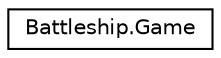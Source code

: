 digraph "Graphical Class Hierarchy"
{
 // INTERACTIVE_SVG=YES
 // LATEX_PDF_SIZE
  edge [fontname="Helvetica",fontsize="10",labelfontname="Helvetica",labelfontsize="10"];
  node [fontname="Helvetica",fontsize="10",shape=record];
  rankdir="LR";
  Node0 [label="Battleship.Game",height=0.2,width=0.4,color="black", fillcolor="white", style="filled",URL="$classBattleship_1_1Game.html",tooltip="La clase Games es una clase que representa las partidas creadas. Contiene una Id que identifica cada ..."];
}
